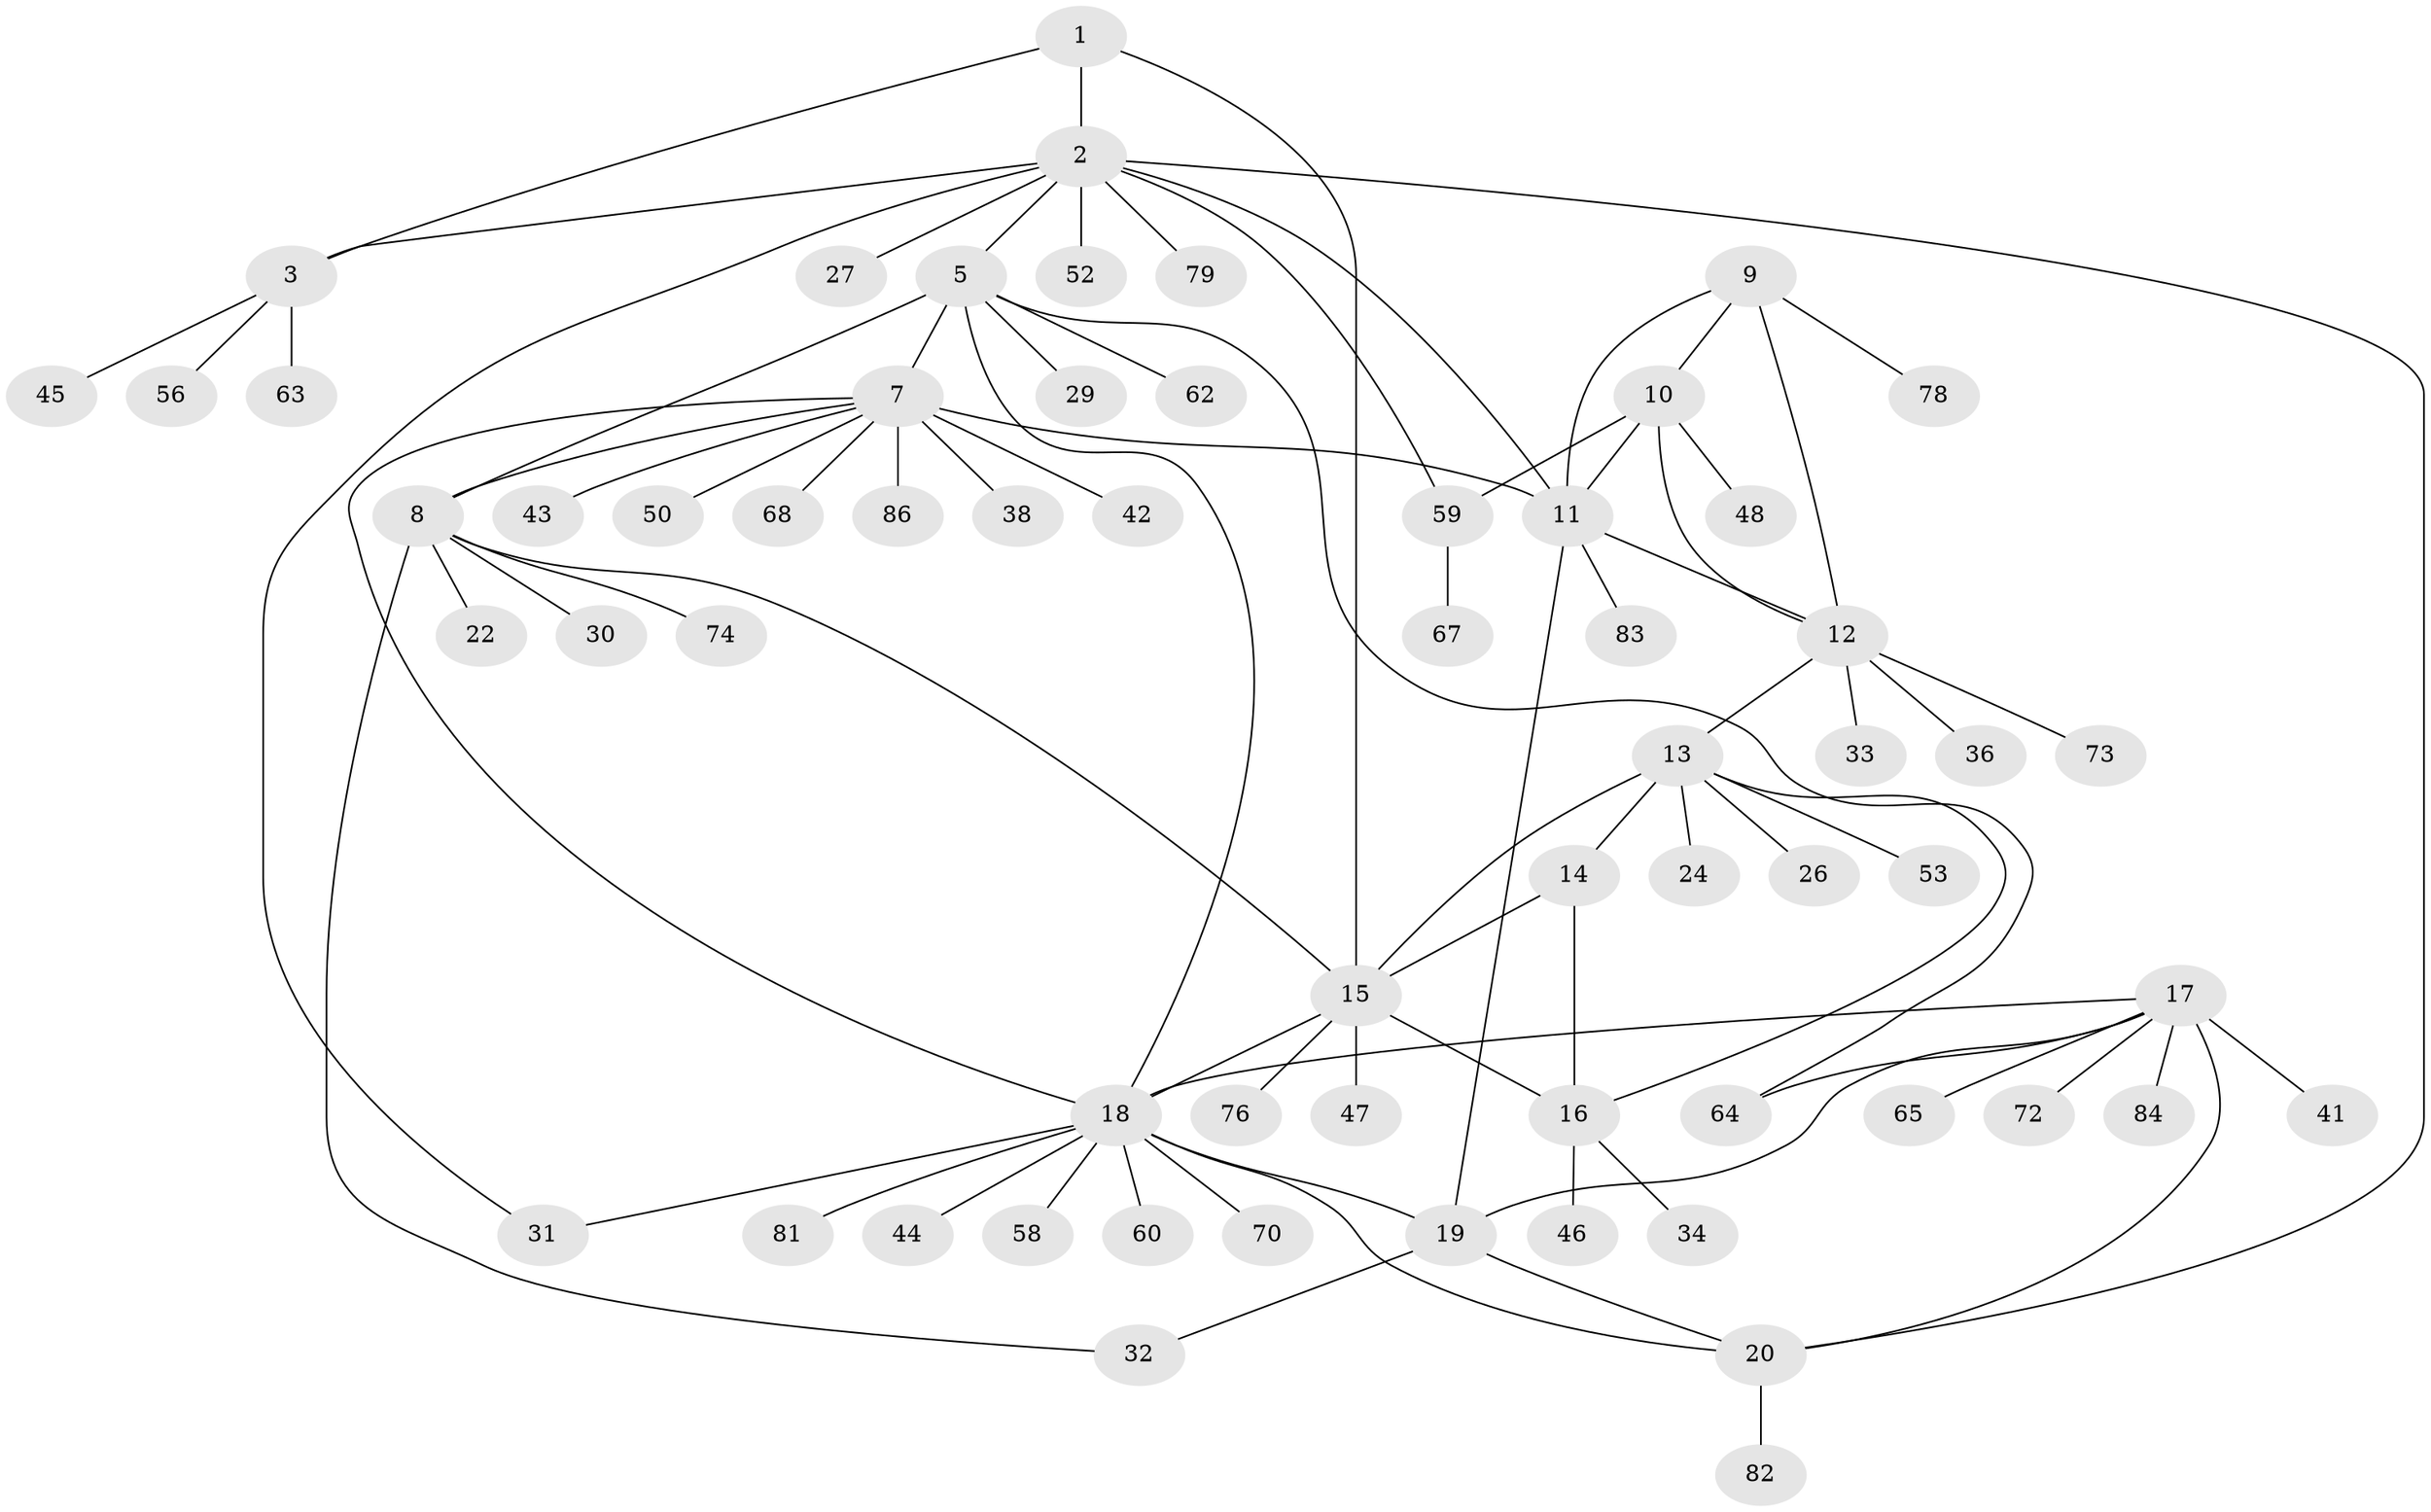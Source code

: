 // original degree distribution, {5: 0.033707865168539325, 10: 0.011235955056179775, 7: 0.011235955056179775, 4: 0.033707865168539325, 6: 0.0449438202247191, 11: 0.011235955056179775, 9: 0.02247191011235955, 8: 0.0449438202247191, 13: 0.011235955056179775, 1: 0.5955056179775281, 2: 0.14606741573033707, 3: 0.033707865168539325}
// Generated by graph-tools (version 1.1) at 2025/11/02/27/25 16:11:30]
// undirected, 63 vertices, 84 edges
graph export_dot {
graph [start="1"]
  node [color=gray90,style=filled];
  1 [super="+85"];
  2 [super="+4"];
  3 [super="+71"];
  5 [super="+6"];
  7 [super="+35"];
  8 [super="+88"];
  9;
  10 [super="+37"];
  11 [super="+39"];
  12 [super="+25"];
  13 [super="+23"];
  14 [super="+87"];
  15 [super="+28"];
  16 [super="+21"];
  17 [super="+40"];
  18 [super="+66"];
  19;
  20 [super="+69"];
  22;
  24;
  26 [super="+51"];
  27 [super="+54"];
  29;
  30 [super="+77"];
  31 [super="+57"];
  32 [super="+80"];
  33;
  34 [super="+89"];
  36;
  38;
  41;
  42;
  43 [super="+55"];
  44;
  45 [super="+61"];
  46;
  47;
  48 [super="+49"];
  50;
  52;
  53;
  56;
  58 [super="+75"];
  59;
  60;
  62;
  63;
  64;
  65;
  67;
  68;
  70;
  72;
  73;
  74;
  76;
  78;
  79;
  81;
  82;
  83;
  84;
  86;
  1 -- 2 [weight=2];
  1 -- 3;
  1 -- 15 [weight=2];
  2 -- 3 [weight=2];
  2 -- 11;
  2 -- 20;
  2 -- 27;
  2 -- 31;
  2 -- 52;
  2 -- 59;
  2 -- 79;
  2 -- 5;
  3 -- 45;
  3 -- 56;
  3 -- 63;
  5 -- 7 [weight=2];
  5 -- 8 [weight=2];
  5 -- 18;
  5 -- 64;
  5 -- 29;
  5 -- 62;
  7 -- 8;
  7 -- 11;
  7 -- 38;
  7 -- 42;
  7 -- 43;
  7 -- 50;
  7 -- 68;
  7 -- 86;
  7 -- 18;
  8 -- 15;
  8 -- 22;
  8 -- 30;
  8 -- 32;
  8 -- 74;
  9 -- 10;
  9 -- 11;
  9 -- 12;
  9 -- 78;
  10 -- 11;
  10 -- 12;
  10 -- 48;
  10 -- 59;
  11 -- 12;
  11 -- 19;
  11 -- 83;
  12 -- 13;
  12 -- 33;
  12 -- 36;
  12 -- 73;
  13 -- 14;
  13 -- 15;
  13 -- 16;
  13 -- 24;
  13 -- 26;
  13 -- 53;
  14 -- 15;
  14 -- 16;
  15 -- 16;
  15 -- 18;
  15 -- 47;
  15 -- 76;
  16 -- 34;
  16 -- 46;
  17 -- 18;
  17 -- 19;
  17 -- 20;
  17 -- 41;
  17 -- 65;
  17 -- 72;
  17 -- 84;
  17 -- 64;
  18 -- 19;
  18 -- 20;
  18 -- 31;
  18 -- 44;
  18 -- 58;
  18 -- 60;
  18 -- 70;
  18 -- 81;
  19 -- 20;
  19 -- 32;
  20 -- 82;
  59 -- 67;
}
